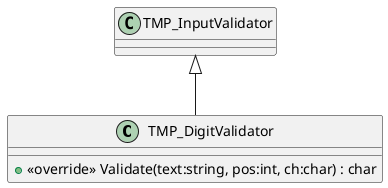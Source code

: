 @startuml
class TMP_DigitValidator {
    + <<override>> Validate(text:string, pos:int, ch:char) : char
}
TMP_InputValidator <|-- TMP_DigitValidator
@enduml
